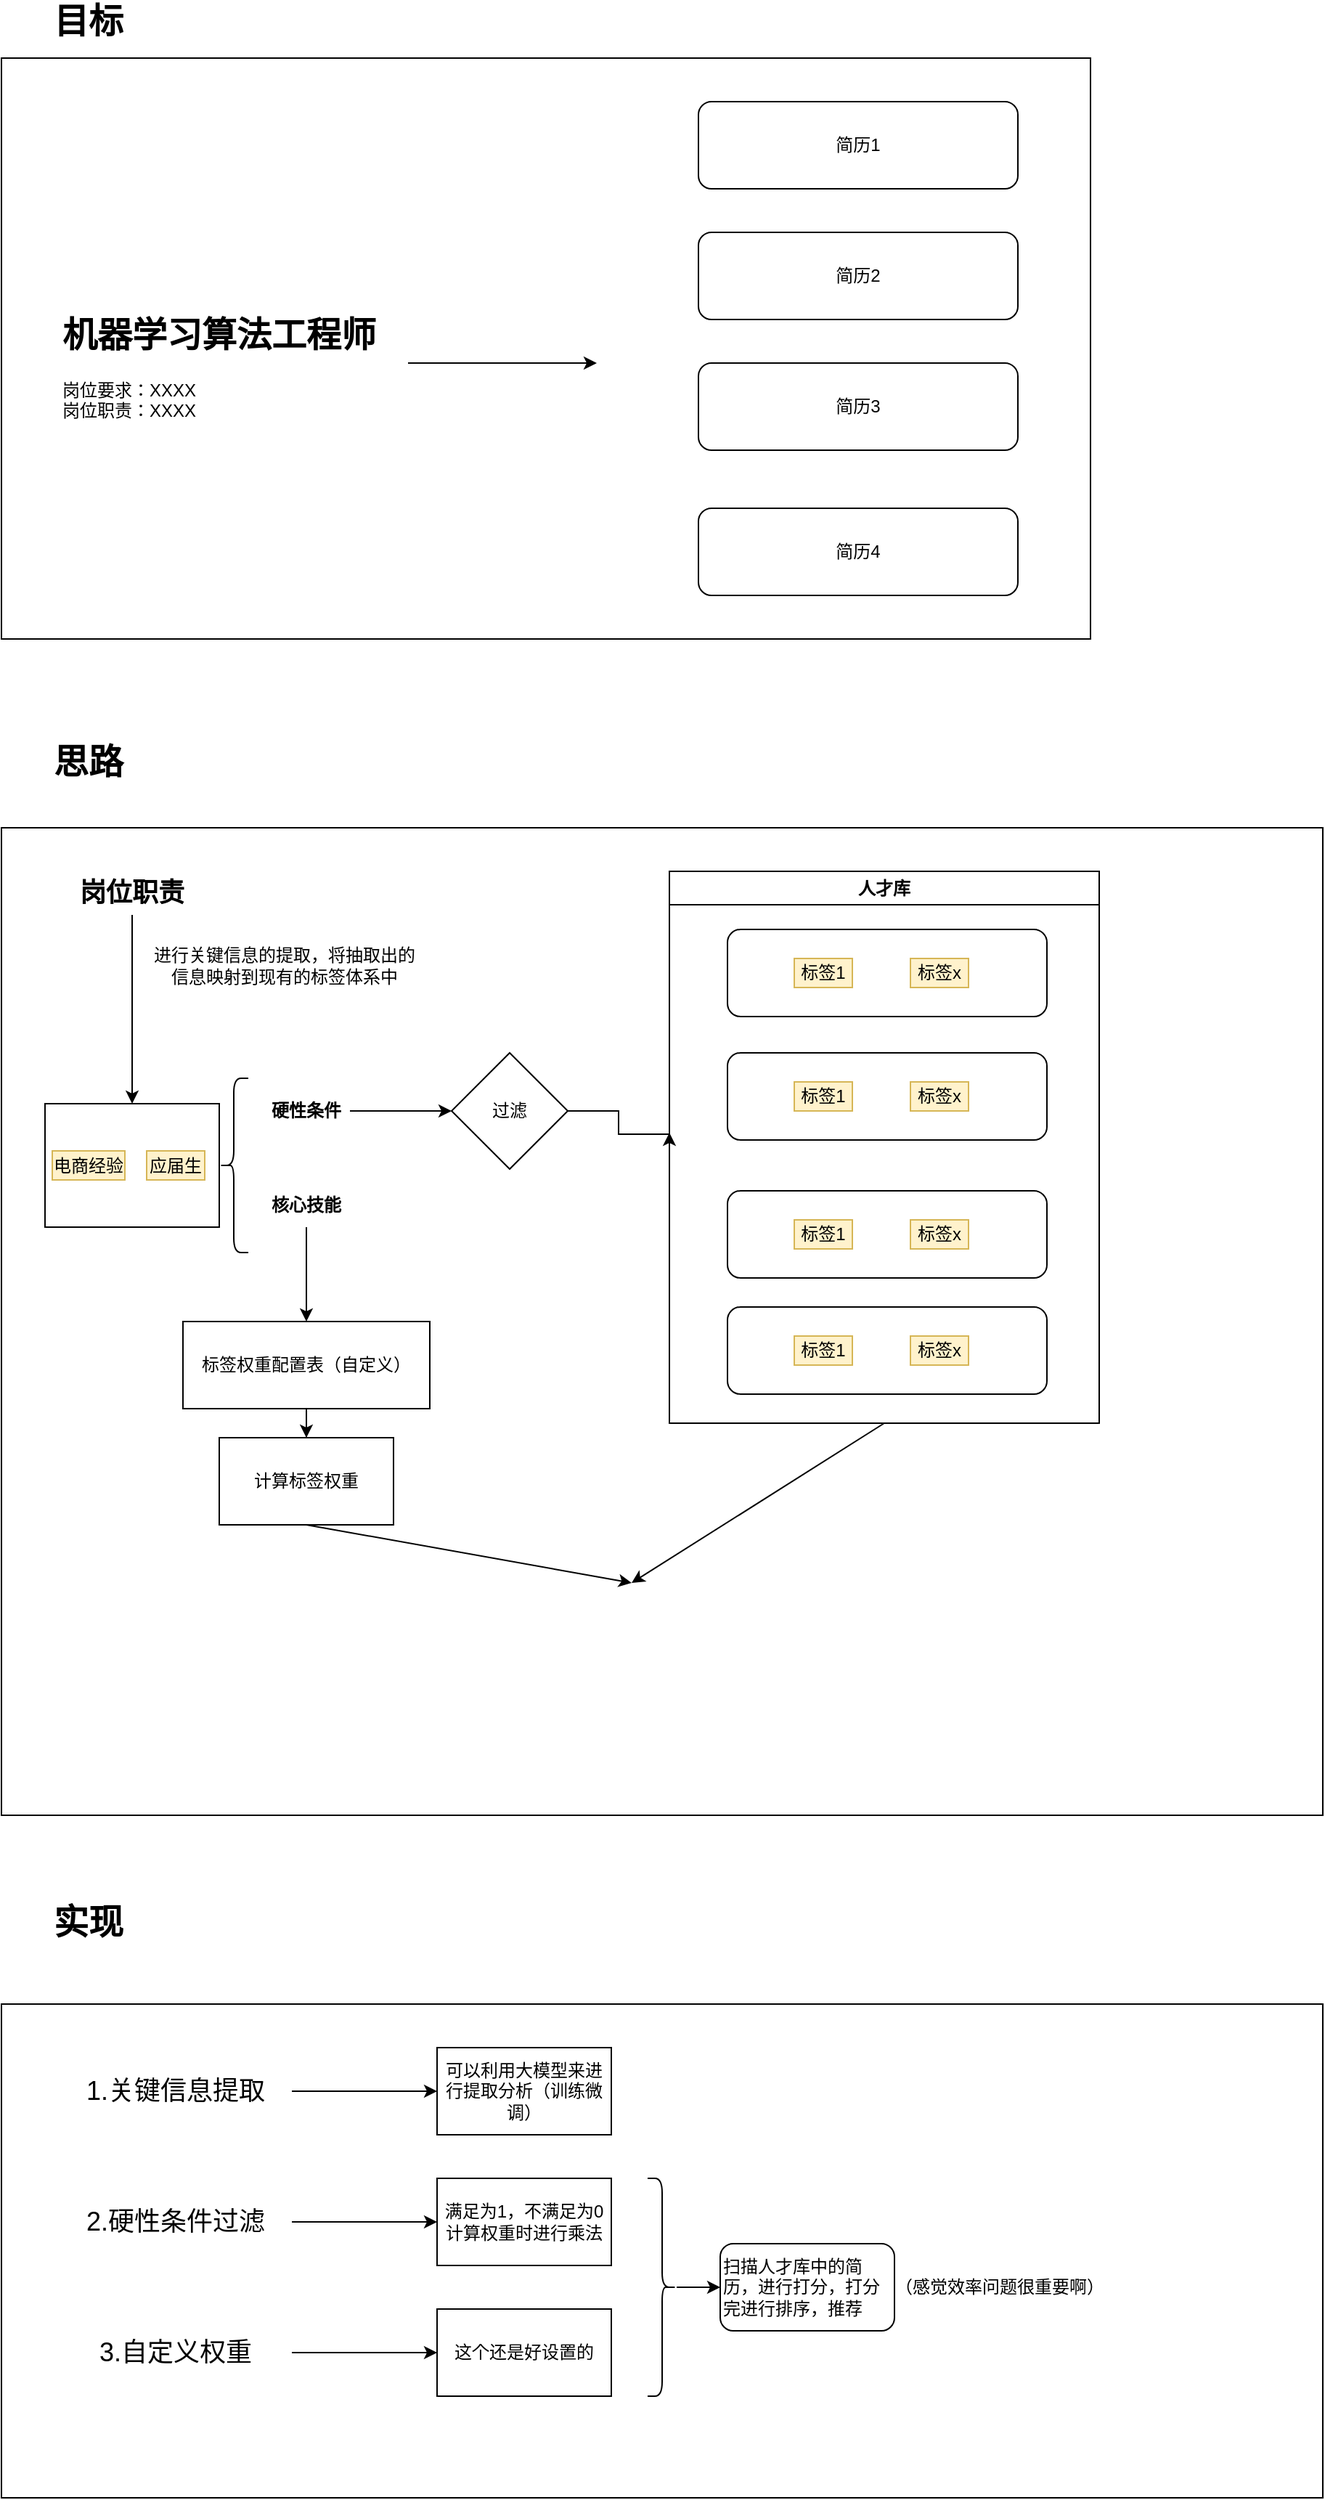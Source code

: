 <mxfile version="26.0.14">
  <diagram name="第 1 页" id="0lbOjBjULqhaCA4rJ2GL">
    <mxGraphModel dx="1290" dy="1710" grid="1" gridSize="10" guides="1" tooltips="1" connect="1" arrows="1" fold="1" page="1" pageScale="1" pageWidth="827" pageHeight="1169" math="0" shadow="0">
      <root>
        <mxCell id="0" />
        <mxCell id="1" parent="0" />
        <mxCell id="rCU9mX7-NfS8TRDJsFRv-65" value="" style="rounded=0;whiteSpace=wrap;html=1;" vertex="1" parent="1">
          <mxGeometry x="30" y="1240" width="910" height="340" as="geometry" />
        </mxCell>
        <mxCell id="rCU9mX7-NfS8TRDJsFRv-32" value="" style="rounded=0;whiteSpace=wrap;html=1;" vertex="1" parent="1">
          <mxGeometry x="30" y="430" width="910" height="680" as="geometry" />
        </mxCell>
        <mxCell id="rCU9mX7-NfS8TRDJsFRv-30" value="" style="rounded=0;whiteSpace=wrap;html=1;" vertex="1" parent="1">
          <mxGeometry x="30" y="-100" width="750" height="400" as="geometry" />
        </mxCell>
        <mxCell id="rCU9mX7-NfS8TRDJsFRv-3" value="" style="edgeStyle=orthogonalEdgeStyle;rounded=0;orthogonalLoop=1;jettySize=auto;html=1;" edge="1" parent="1" source="rCU9mX7-NfS8TRDJsFRv-1">
          <mxGeometry relative="1" as="geometry">
            <mxPoint x="440" y="110" as="targetPoint" />
          </mxGeometry>
        </mxCell>
        <mxCell id="rCU9mX7-NfS8TRDJsFRv-1" value="&lt;h1 style=&quot;margin-top: 0px;&quot;&gt;机器学习算法工程师&lt;/h1&gt;&lt;p&gt;岗位要求：XXXX&lt;br&gt;岗位职责：XXXX&lt;br&gt;&lt;br&gt;&lt;/p&gt;" style="text;html=1;whiteSpace=wrap;overflow=hidden;rounded=0;" vertex="1" parent="1">
          <mxGeometry x="70" y="70" width="240" height="80" as="geometry" />
        </mxCell>
        <mxCell id="rCU9mX7-NfS8TRDJsFRv-4" value="简历1" style="rounded=1;whiteSpace=wrap;html=1;" vertex="1" parent="1">
          <mxGeometry x="510" y="-70" width="220" height="60" as="geometry" />
        </mxCell>
        <mxCell id="rCU9mX7-NfS8TRDJsFRv-5" value="简历2" style="rounded=1;whiteSpace=wrap;html=1;" vertex="1" parent="1">
          <mxGeometry x="510" y="20" width="220" height="60" as="geometry" />
        </mxCell>
        <mxCell id="rCU9mX7-NfS8TRDJsFRv-6" value="简历3" style="rounded=1;whiteSpace=wrap;html=1;" vertex="1" parent="1">
          <mxGeometry x="510" y="110" width="220" height="60" as="geometry" />
        </mxCell>
        <mxCell id="rCU9mX7-NfS8TRDJsFRv-7" value="简历4" style="rounded=1;whiteSpace=wrap;html=1;" vertex="1" parent="1">
          <mxGeometry x="510" y="210" width="220" height="60" as="geometry" />
        </mxCell>
        <mxCell id="rCU9mX7-NfS8TRDJsFRv-8" value="人才库" style="swimlane;whiteSpace=wrap;html=1;" vertex="1" parent="1">
          <mxGeometry x="490" y="460" width="296" height="380" as="geometry">
            <mxRectangle x="460" y="460" width="80" height="30" as="alternateBounds" />
          </mxGeometry>
        </mxCell>
        <mxCell id="rCU9mX7-NfS8TRDJsFRv-12" value="" style="group" vertex="1" connectable="0" parent="rCU9mX7-NfS8TRDJsFRv-8">
          <mxGeometry x="40" y="40" width="220" height="60" as="geometry" />
        </mxCell>
        <mxCell id="rCU9mX7-NfS8TRDJsFRv-9" value="" style="rounded=1;whiteSpace=wrap;html=1;" vertex="1" parent="rCU9mX7-NfS8TRDJsFRv-12">
          <mxGeometry width="220" height="60" as="geometry" />
        </mxCell>
        <mxCell id="rCU9mX7-NfS8TRDJsFRv-10" value="标签1" style="text;html=1;strokeColor=#d6b656;fillColor=#fff2cc;align=center;verticalAlign=middle;whiteSpace=wrap;overflow=hidden;" vertex="1" parent="rCU9mX7-NfS8TRDJsFRv-12">
          <mxGeometry x="46" y="20" width="40" height="20" as="geometry" />
        </mxCell>
        <mxCell id="rCU9mX7-NfS8TRDJsFRv-11" value="标签x" style="text;html=1;strokeColor=#d6b656;fillColor=#fff2cc;align=center;verticalAlign=middle;whiteSpace=wrap;overflow=hidden;" vertex="1" parent="rCU9mX7-NfS8TRDJsFRv-12">
          <mxGeometry x="126" y="20" width="40" height="20" as="geometry" />
        </mxCell>
        <mxCell id="rCU9mX7-NfS8TRDJsFRv-17" value="" style="group" vertex="1" connectable="0" parent="rCU9mX7-NfS8TRDJsFRv-8">
          <mxGeometry x="40" y="125" width="220" height="60" as="geometry" />
        </mxCell>
        <mxCell id="rCU9mX7-NfS8TRDJsFRv-18" value="" style="rounded=1;whiteSpace=wrap;html=1;" vertex="1" parent="rCU9mX7-NfS8TRDJsFRv-17">
          <mxGeometry width="220" height="60" as="geometry" />
        </mxCell>
        <mxCell id="rCU9mX7-NfS8TRDJsFRv-19" value="标签1" style="text;html=1;strokeColor=#d6b656;fillColor=#fff2cc;align=center;verticalAlign=middle;whiteSpace=wrap;overflow=hidden;" vertex="1" parent="rCU9mX7-NfS8TRDJsFRv-17">
          <mxGeometry x="46" y="20" width="40" height="20" as="geometry" />
        </mxCell>
        <mxCell id="rCU9mX7-NfS8TRDJsFRv-20" value="标签x" style="text;html=1;strokeColor=#d6b656;fillColor=#fff2cc;align=center;verticalAlign=middle;whiteSpace=wrap;overflow=hidden;" vertex="1" parent="rCU9mX7-NfS8TRDJsFRv-17">
          <mxGeometry x="126" y="20" width="40" height="20" as="geometry" />
        </mxCell>
        <mxCell id="rCU9mX7-NfS8TRDJsFRv-21" value="" style="group" vertex="1" connectable="0" parent="rCU9mX7-NfS8TRDJsFRv-8">
          <mxGeometry x="40" y="220" width="220" height="60" as="geometry" />
        </mxCell>
        <mxCell id="rCU9mX7-NfS8TRDJsFRv-22" value="" style="rounded=1;whiteSpace=wrap;html=1;" vertex="1" parent="rCU9mX7-NfS8TRDJsFRv-21">
          <mxGeometry width="220" height="60" as="geometry" />
        </mxCell>
        <mxCell id="rCU9mX7-NfS8TRDJsFRv-23" value="标签1" style="text;html=1;strokeColor=#d6b656;fillColor=#fff2cc;align=center;verticalAlign=middle;whiteSpace=wrap;overflow=hidden;" vertex="1" parent="rCU9mX7-NfS8TRDJsFRv-21">
          <mxGeometry x="46" y="20" width="40" height="20" as="geometry" />
        </mxCell>
        <mxCell id="rCU9mX7-NfS8TRDJsFRv-24" value="标签x" style="text;html=1;strokeColor=#d6b656;fillColor=#fff2cc;align=center;verticalAlign=middle;whiteSpace=wrap;overflow=hidden;" vertex="1" parent="rCU9mX7-NfS8TRDJsFRv-21">
          <mxGeometry x="126" y="20" width="40" height="20" as="geometry" />
        </mxCell>
        <mxCell id="rCU9mX7-NfS8TRDJsFRv-25" value="" style="group" vertex="1" connectable="0" parent="rCU9mX7-NfS8TRDJsFRv-8">
          <mxGeometry x="40" y="300" width="220" height="60" as="geometry" />
        </mxCell>
        <mxCell id="rCU9mX7-NfS8TRDJsFRv-26" value="" style="rounded=1;whiteSpace=wrap;html=1;" vertex="1" parent="rCU9mX7-NfS8TRDJsFRv-25">
          <mxGeometry width="220" height="60" as="geometry" />
        </mxCell>
        <mxCell id="rCU9mX7-NfS8TRDJsFRv-27" value="标签1" style="text;html=1;strokeColor=#d6b656;fillColor=#fff2cc;align=center;verticalAlign=middle;whiteSpace=wrap;overflow=hidden;" vertex="1" parent="rCU9mX7-NfS8TRDJsFRv-25">
          <mxGeometry x="46" y="20" width="40" height="20" as="geometry" />
        </mxCell>
        <mxCell id="rCU9mX7-NfS8TRDJsFRv-28" value="标签x" style="text;html=1;strokeColor=#d6b656;fillColor=#fff2cc;align=center;verticalAlign=middle;whiteSpace=wrap;overflow=hidden;" vertex="1" parent="rCU9mX7-NfS8TRDJsFRv-25">
          <mxGeometry x="126" y="20" width="40" height="20" as="geometry" />
        </mxCell>
        <mxCell id="rCU9mX7-NfS8TRDJsFRv-29" value="&lt;font style=&quot;font-size: 24px;&quot;&gt;&lt;b&gt;目标&lt;/b&gt;&lt;/font&gt;" style="text;html=1;align=center;verticalAlign=middle;whiteSpace=wrap;rounded=0;" vertex="1" parent="1">
          <mxGeometry x="60" y="-140" width="60" height="30" as="geometry" />
        </mxCell>
        <mxCell id="rCU9mX7-NfS8TRDJsFRv-31" value="&lt;font style=&quot;font-size: 24px;&quot;&gt;&lt;b&gt;思路&lt;/b&gt;&lt;/font&gt;" style="text;html=1;align=center;verticalAlign=middle;whiteSpace=wrap;rounded=0;" vertex="1" parent="1">
          <mxGeometry x="60" y="370" width="60" height="30" as="geometry" />
        </mxCell>
        <mxCell id="rCU9mX7-NfS8TRDJsFRv-38" value="" style="edgeStyle=orthogonalEdgeStyle;rounded=0;orthogonalLoop=1;jettySize=auto;html=1;" edge="1" parent="1" source="rCU9mX7-NfS8TRDJsFRv-33" target="rCU9mX7-NfS8TRDJsFRv-37">
          <mxGeometry relative="1" as="geometry" />
        </mxCell>
        <mxCell id="rCU9mX7-NfS8TRDJsFRv-33" value="&lt;b&gt;&lt;font style=&quot;font-size: 18px;&quot;&gt;岗位职责&lt;/font&gt;&lt;/b&gt;" style="text;html=1;align=center;verticalAlign=middle;whiteSpace=wrap;rounded=0;" vertex="1" parent="1">
          <mxGeometry x="80" y="460" width="80" height="30" as="geometry" />
        </mxCell>
        <mxCell id="rCU9mX7-NfS8TRDJsFRv-39" value="进行关键信息的提取，将抽取出的信息映射到现有的标签体系中" style="text;html=1;align=center;verticalAlign=middle;whiteSpace=wrap;rounded=0;" vertex="1" parent="1">
          <mxGeometry x="130" y="480" width="190" height="90" as="geometry" />
        </mxCell>
        <mxCell id="rCU9mX7-NfS8TRDJsFRv-42" value="" style="shape=curlyBracket;whiteSpace=wrap;html=1;rounded=1;labelPosition=left;verticalLabelPosition=middle;align=right;verticalAlign=middle;" vertex="1" parent="1">
          <mxGeometry x="180" y="602.5" width="20" height="120" as="geometry" />
        </mxCell>
        <mxCell id="rCU9mX7-NfS8TRDJsFRv-43" value="" style="group" vertex="1" connectable="0" parent="1">
          <mxGeometry x="60" y="620" width="120" height="85" as="geometry" />
        </mxCell>
        <mxCell id="rCU9mX7-NfS8TRDJsFRv-37" value="&lt;span style=&quot;color: rgba(0, 0, 0, 0); font-family: monospace; font-size: 0px; text-align: start; text-wrap: nowrap;&quot;&gt;%3CmxGraphModel%3E%3Croot%3E%3CmxCell%20id%3D%220%22%2F%3E%3CmxCell%20id%3D%221%22%20parent%3D%220%22%2F%3E%3CmxCell%20id%3D%222%22%20value%3D%22%E6%A0%87%E7%AD%BE1%22%20style%3D%22text%3Bhtml%3D1%3BstrokeColor%3D%23d6b656%3BfillColor%3D%23fff2cc%3Balign%3Dcenter%3BverticalAlign%3Dmiddle%3BwhiteSpace%3Dwrap%3Boverflow%3Dhidden%3B%22%20vertex%3D%221%22%20parent%3D%221%22%3E%3CmxGeometry%20x%3D%22546%22%20y%3D%22520%22%20width%3D%2240%22%20height%3D%2220%22%20as%3D%22geometry%22%2F%3E%3C%2FmxCell%3E%3C%2Froot%3E%3C%2FmxGraphModel%3E&lt;/span&gt;" style="whiteSpace=wrap;html=1;" vertex="1" parent="rCU9mX7-NfS8TRDJsFRv-43">
          <mxGeometry width="120" height="85" as="geometry" />
        </mxCell>
        <mxCell id="rCU9mX7-NfS8TRDJsFRv-40" value="电商经验" style="text;html=1;strokeColor=#d6b656;fillColor=#fff2cc;align=center;verticalAlign=middle;whiteSpace=wrap;overflow=hidden;" vertex="1" parent="rCU9mX7-NfS8TRDJsFRv-43">
          <mxGeometry x="5" y="32.5" width="50" height="20" as="geometry" />
        </mxCell>
        <mxCell id="rCU9mX7-NfS8TRDJsFRv-41" value="应届生" style="text;html=1;strokeColor=#d6b656;fillColor=#fff2cc;align=center;verticalAlign=middle;whiteSpace=wrap;overflow=hidden;" vertex="1" parent="rCU9mX7-NfS8TRDJsFRv-43">
          <mxGeometry x="70" y="32.5" width="40" height="20" as="geometry" />
        </mxCell>
        <mxCell id="rCU9mX7-NfS8TRDJsFRv-47" value="" style="edgeStyle=orthogonalEdgeStyle;rounded=0;orthogonalLoop=1;jettySize=auto;html=1;" edge="1" parent="1" source="rCU9mX7-NfS8TRDJsFRv-44" target="rCU9mX7-NfS8TRDJsFRv-46">
          <mxGeometry relative="1" as="geometry" />
        </mxCell>
        <mxCell id="rCU9mX7-NfS8TRDJsFRv-44" value="&lt;b&gt;硬性条件&lt;/b&gt;" style="text;html=1;align=center;verticalAlign=middle;whiteSpace=wrap;rounded=0;" vertex="1" parent="1">
          <mxGeometry x="210" y="610" width="60" height="30" as="geometry" />
        </mxCell>
        <mxCell id="rCU9mX7-NfS8TRDJsFRv-51" value="" style="edgeStyle=orthogonalEdgeStyle;rounded=0;orthogonalLoop=1;jettySize=auto;html=1;" edge="1" parent="1" source="rCU9mX7-NfS8TRDJsFRv-45" target="rCU9mX7-NfS8TRDJsFRv-50">
          <mxGeometry relative="1" as="geometry" />
        </mxCell>
        <mxCell id="rCU9mX7-NfS8TRDJsFRv-45" value="&lt;b&gt;核心技能&lt;/b&gt;" style="text;html=1;align=center;verticalAlign=middle;whiteSpace=wrap;rounded=0;" vertex="1" parent="1">
          <mxGeometry x="210" y="675" width="60" height="30" as="geometry" />
        </mxCell>
        <mxCell id="rCU9mX7-NfS8TRDJsFRv-55" value="" style="edgeStyle=orthogonalEdgeStyle;rounded=0;orthogonalLoop=1;jettySize=auto;html=1;" edge="1" parent="1" source="rCU9mX7-NfS8TRDJsFRv-46">
          <mxGeometry relative="1" as="geometry">
            <mxPoint x="490" y="640" as="targetPoint" />
            <Array as="points">
              <mxPoint x="455" y="625" />
              <mxPoint x="455" y="641" />
            </Array>
          </mxGeometry>
        </mxCell>
        <mxCell id="rCU9mX7-NfS8TRDJsFRv-46" value="过滤" style="rhombus;whiteSpace=wrap;html=1;" vertex="1" parent="1">
          <mxGeometry x="340" y="585" width="80" height="80" as="geometry" />
        </mxCell>
        <mxCell id="rCU9mX7-NfS8TRDJsFRv-53" value="" style="edgeStyle=orthogonalEdgeStyle;rounded=0;orthogonalLoop=1;jettySize=auto;html=1;" edge="1" parent="1" source="rCU9mX7-NfS8TRDJsFRv-50" target="rCU9mX7-NfS8TRDJsFRv-52">
          <mxGeometry relative="1" as="geometry" />
        </mxCell>
        <mxCell id="rCU9mX7-NfS8TRDJsFRv-50" value="标签权重配置表（自定义）" style="whiteSpace=wrap;html=1;" vertex="1" parent="1">
          <mxGeometry x="155" y="770" width="170" height="60" as="geometry" />
        </mxCell>
        <mxCell id="rCU9mX7-NfS8TRDJsFRv-52" value="计算标签权重" style="whiteSpace=wrap;html=1;" vertex="1" parent="1">
          <mxGeometry x="180" y="850" width="120" height="60" as="geometry" />
        </mxCell>
        <mxCell id="rCU9mX7-NfS8TRDJsFRv-61" value="" style="shape=image;html=1;verticalAlign=top;verticalLabelPosition=bottom;labelBackgroundColor=#ffffff;imageAspect=0;aspect=fixed;image=https://cdn2.iconfinder.com/data/icons/boxicons-regular-vol-3/24/bx-sort-down-128.png" vertex="1" parent="1">
          <mxGeometry x="400" y="950" width="128" height="128" as="geometry" />
        </mxCell>
        <mxCell id="rCU9mX7-NfS8TRDJsFRv-62" value="" style="endArrow=classic;html=1;rounded=0;exitX=0.5;exitY=1;exitDx=0;exitDy=0;entryX=0.5;entryY=0;entryDx=0;entryDy=0;" edge="1" parent="1" source="rCU9mX7-NfS8TRDJsFRv-52" target="rCU9mX7-NfS8TRDJsFRv-61">
          <mxGeometry width="50" height="50" relative="1" as="geometry">
            <mxPoint x="410" y="980" as="sourcePoint" />
            <mxPoint x="460" y="930" as="targetPoint" />
          </mxGeometry>
        </mxCell>
        <mxCell id="rCU9mX7-NfS8TRDJsFRv-63" value="" style="endArrow=classic;html=1;rounded=0;exitX=0.5;exitY=1;exitDx=0;exitDy=0;entryX=0.5;entryY=0;entryDx=0;entryDy=0;" edge="1" parent="1" source="rCU9mX7-NfS8TRDJsFRv-8" target="rCU9mX7-NfS8TRDJsFRv-61">
          <mxGeometry width="50" height="50" relative="1" as="geometry">
            <mxPoint x="620" y="970" as="sourcePoint" />
            <mxPoint x="670" y="920" as="targetPoint" />
          </mxGeometry>
        </mxCell>
        <mxCell id="rCU9mX7-NfS8TRDJsFRv-64" value="&lt;span style=&quot;font-size: 24px;&quot;&gt;&lt;b&gt;实现&lt;/b&gt;&lt;/span&gt;" style="text;html=1;align=center;verticalAlign=middle;whiteSpace=wrap;rounded=0;" vertex="1" parent="1">
          <mxGeometry x="60" y="1169" width="60" height="30" as="geometry" />
        </mxCell>
        <mxCell id="rCU9mX7-NfS8TRDJsFRv-68" value="" style="edgeStyle=orthogonalEdgeStyle;rounded=0;orthogonalLoop=1;jettySize=auto;html=1;" edge="1" parent="1" source="rCU9mX7-NfS8TRDJsFRv-66" target="rCU9mX7-NfS8TRDJsFRv-67">
          <mxGeometry relative="1" as="geometry" />
        </mxCell>
        <mxCell id="rCU9mX7-NfS8TRDJsFRv-66" value="&lt;font style=&quot;font-size: 18px;&quot;&gt;1.关键信息提取&lt;/font&gt;" style="text;html=1;align=center;verticalAlign=middle;whiteSpace=wrap;rounded=0;" vertex="1" parent="1">
          <mxGeometry x="70" y="1280" width="160" height="40" as="geometry" />
        </mxCell>
        <mxCell id="rCU9mX7-NfS8TRDJsFRv-67" value="可以利用大模型来进行提取分析（训练微调）" style="whiteSpace=wrap;html=1;" vertex="1" parent="1">
          <mxGeometry x="330" y="1270" width="120" height="60" as="geometry" />
        </mxCell>
        <mxCell id="rCU9mX7-NfS8TRDJsFRv-71" value="" style="edgeStyle=orthogonalEdgeStyle;rounded=0;orthogonalLoop=1;jettySize=auto;html=1;" edge="1" parent="1" source="rCU9mX7-NfS8TRDJsFRv-69" target="rCU9mX7-NfS8TRDJsFRv-70">
          <mxGeometry relative="1" as="geometry" />
        </mxCell>
        <mxCell id="rCU9mX7-NfS8TRDJsFRv-69" value="&lt;font style=&quot;font-size: 18px;&quot;&gt;2.硬性条件过滤&lt;/font&gt;" style="text;html=1;align=center;verticalAlign=middle;whiteSpace=wrap;rounded=0;" vertex="1" parent="1">
          <mxGeometry x="70" y="1370" width="160" height="40" as="geometry" />
        </mxCell>
        <mxCell id="rCU9mX7-NfS8TRDJsFRv-70" value="满足为1，不满足为0&lt;br&gt;计算权重时进行乘法" style="whiteSpace=wrap;html=1;" vertex="1" parent="1">
          <mxGeometry x="330" y="1360" width="120" height="60" as="geometry" />
        </mxCell>
        <mxCell id="rCU9mX7-NfS8TRDJsFRv-74" value="" style="edgeStyle=orthogonalEdgeStyle;rounded=0;orthogonalLoop=1;jettySize=auto;html=1;" edge="1" parent="1" source="rCU9mX7-NfS8TRDJsFRv-72" target="rCU9mX7-NfS8TRDJsFRv-73">
          <mxGeometry relative="1" as="geometry" />
        </mxCell>
        <mxCell id="rCU9mX7-NfS8TRDJsFRv-72" value="&lt;font style=&quot;font-size: 18px;&quot;&gt;3.自定义权重&lt;/font&gt;" style="text;html=1;align=center;verticalAlign=middle;whiteSpace=wrap;rounded=0;" vertex="1" parent="1">
          <mxGeometry x="70" y="1460" width="160" height="40" as="geometry" />
        </mxCell>
        <mxCell id="rCU9mX7-NfS8TRDJsFRv-73" value="这个还是好设置的" style="whiteSpace=wrap;html=1;" vertex="1" parent="1">
          <mxGeometry x="330" y="1450" width="120" height="60" as="geometry" />
        </mxCell>
        <mxCell id="rCU9mX7-NfS8TRDJsFRv-79" value="" style="edgeStyle=orthogonalEdgeStyle;rounded=0;orthogonalLoop=1;jettySize=auto;html=1;" edge="1" parent="1" source="rCU9mX7-NfS8TRDJsFRv-75" target="rCU9mX7-NfS8TRDJsFRv-78">
          <mxGeometry relative="1" as="geometry" />
        </mxCell>
        <mxCell id="rCU9mX7-NfS8TRDJsFRv-75" value="" style="shape=curlyBracket;whiteSpace=wrap;html=1;rounded=1;flipH=1;labelPosition=right;verticalLabelPosition=middle;align=left;verticalAlign=middle;" vertex="1" parent="1">
          <mxGeometry x="475" y="1360" width="20" height="150" as="geometry" />
        </mxCell>
        <mxCell id="rCU9mX7-NfS8TRDJsFRv-78" value="扫描人才库中的简历，进行打分，打分完进行排序，推荐" style="whiteSpace=wrap;html=1;align=left;rounded=1;" vertex="1" parent="1">
          <mxGeometry x="525" y="1405" width="120" height="60" as="geometry" />
        </mxCell>
        <mxCell id="rCU9mX7-NfS8TRDJsFRv-80" value="（感觉效率问题很重要啊）" style="text;html=1;align=center;verticalAlign=middle;whiteSpace=wrap;rounded=0;" vertex="1" parent="1">
          <mxGeometry x="630" y="1415" width="175" height="40" as="geometry" />
        </mxCell>
      </root>
    </mxGraphModel>
  </diagram>
</mxfile>
